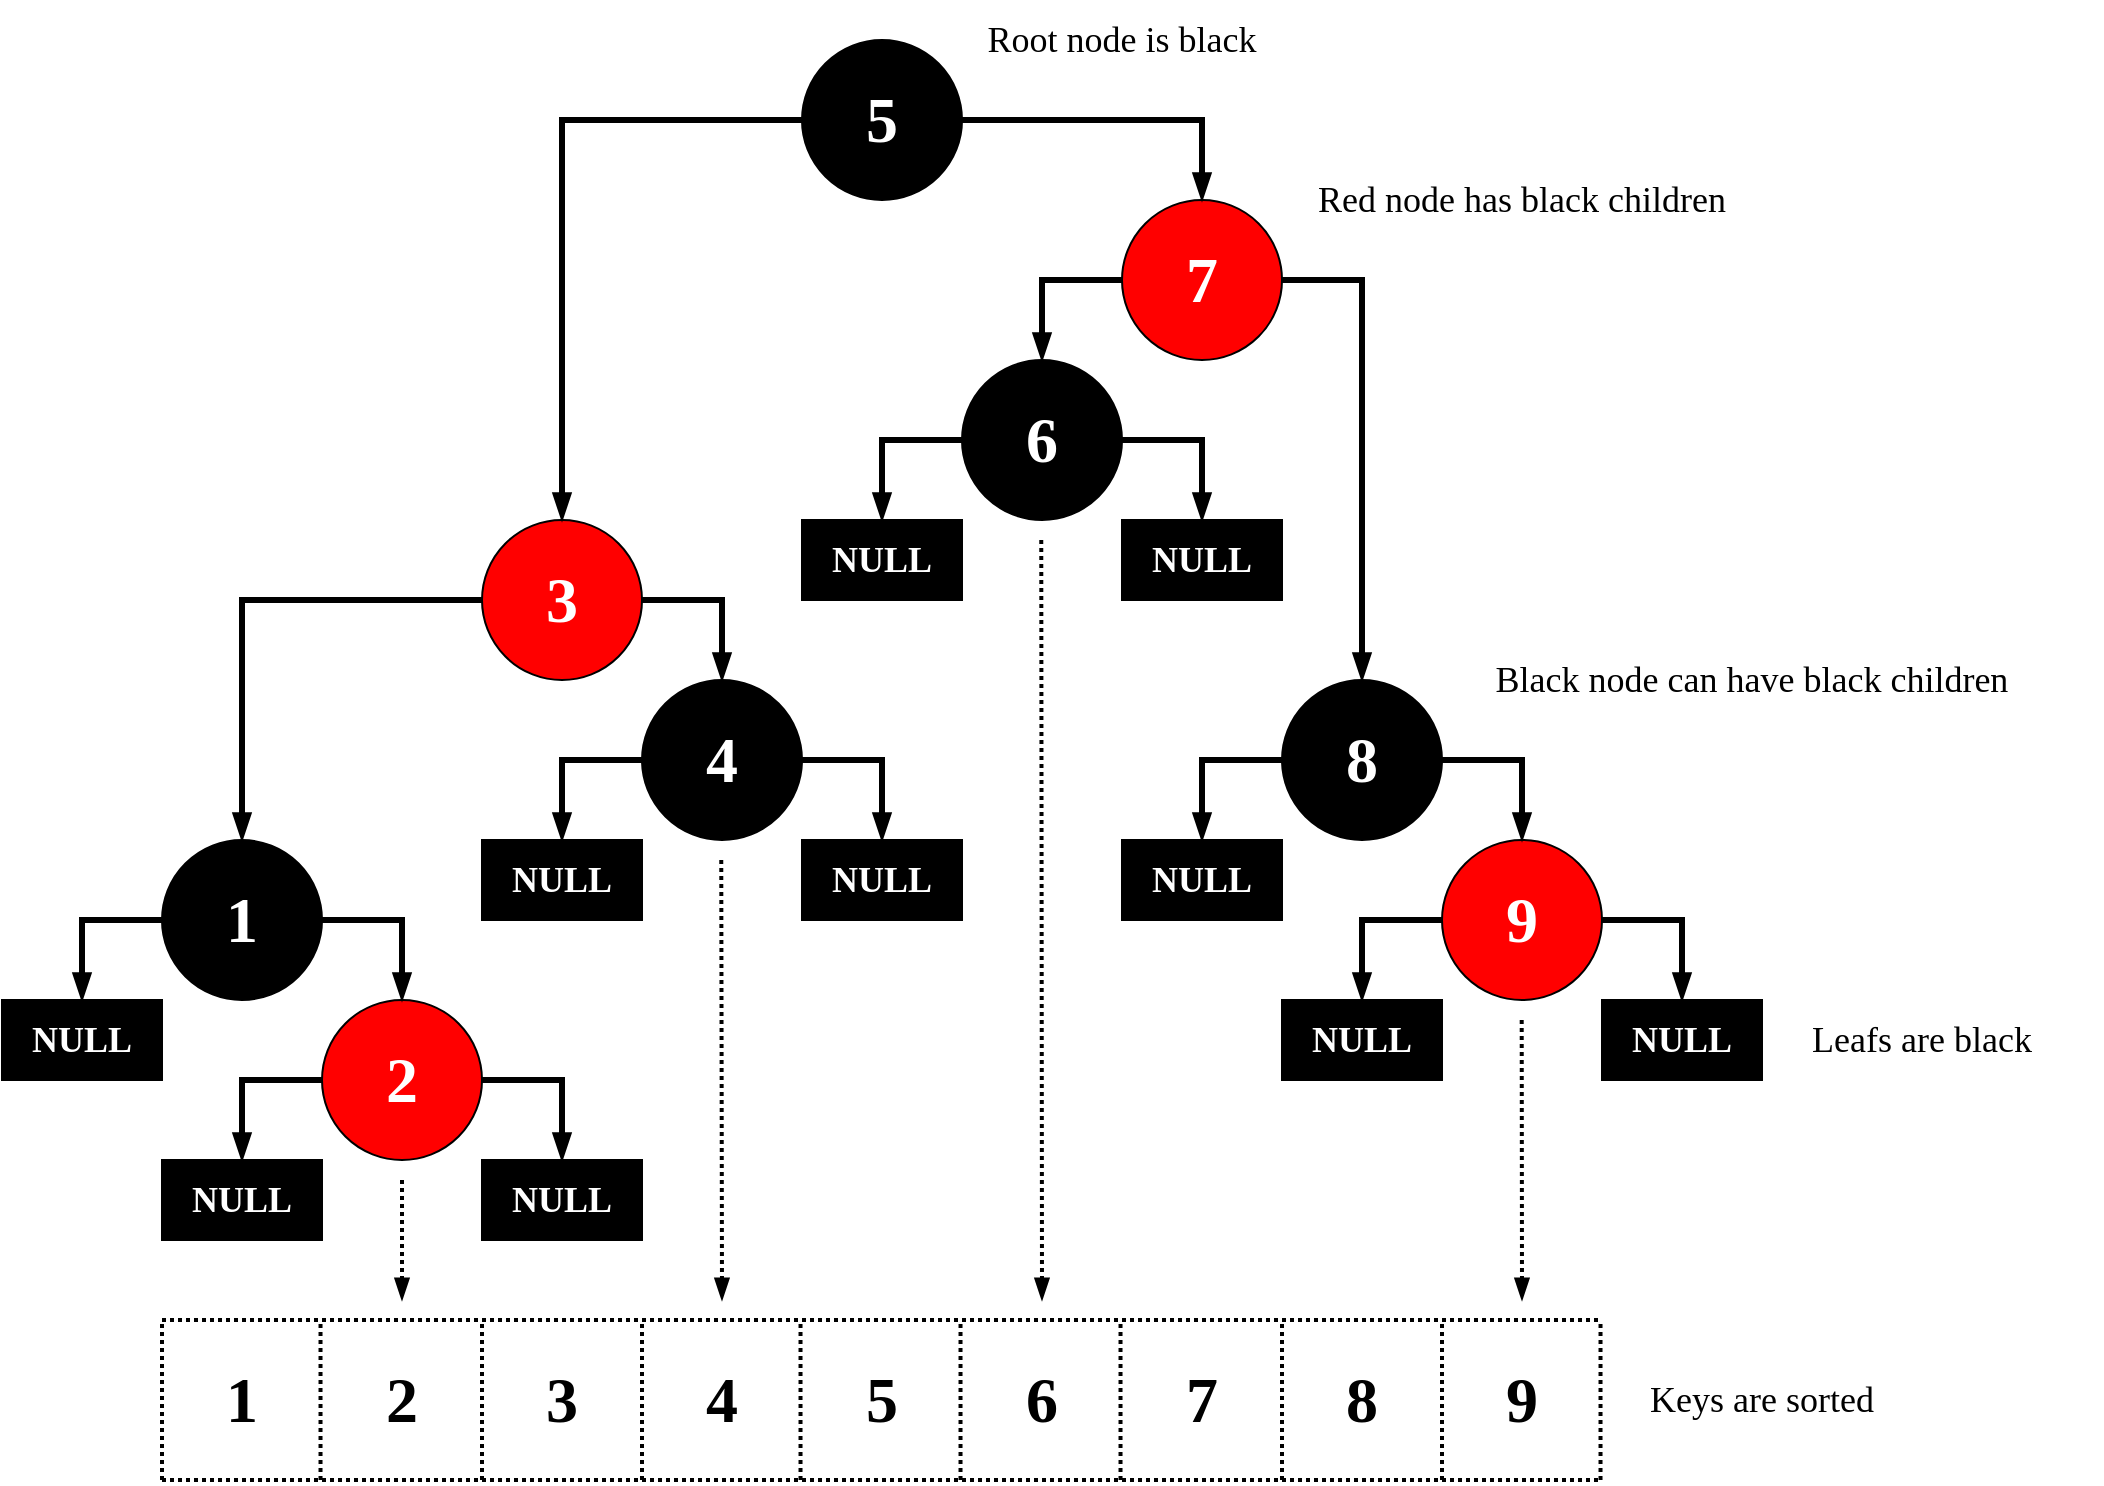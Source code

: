 <mxfile version="22.1.11" type="device">
  <diagram name="Страница — 1" id="zrTN1GtJurQKBZDskOBG">
    <mxGraphModel dx="1434" dy="790" grid="0" gridSize="10" guides="1" tooltips="1" connect="1" arrows="1" fold="1" page="0" pageScale="1" pageWidth="827" pageHeight="1169" math="0" shadow="0">
      <root>
        <mxCell id="0" />
        <mxCell id="1" parent="0" />
        <mxCell id="aXg-oCFHEHsmBGZGyKgV-1" value="&lt;font color=&quot;#ffffff&quot; size=&quot;1&quot; face=&quot;Verdana&quot;&gt;&lt;b style=&quot;font-size: 32px;&quot;&gt;5&lt;/b&gt;&lt;/font&gt;" style="ellipse;whiteSpace=wrap;html=1;aspect=fixed;fillColor=#000000;" vertex="1" parent="1">
          <mxGeometry x="440" y="320" width="80" height="80" as="geometry" />
        </mxCell>
        <mxCell id="aXg-oCFHEHsmBGZGyKgV-2" value="&lt;font color=&quot;#ffffff&quot; size=&quot;1&quot; face=&quot;Verdana&quot;&gt;&lt;b style=&quot;font-size: 32px;&quot;&gt;3&lt;/b&gt;&lt;/font&gt;" style="ellipse;whiteSpace=wrap;html=1;aspect=fixed;fillColor=#FF0000;" vertex="1" parent="1">
          <mxGeometry x="280" y="560" width="80" height="80" as="geometry" />
        </mxCell>
        <mxCell id="aXg-oCFHEHsmBGZGyKgV-3" value="&lt;font color=&quot;#ffffff&quot; size=&quot;1&quot; face=&quot;Verdana&quot;&gt;&lt;b style=&quot;font-size: 32px;&quot;&gt;7&lt;/b&gt;&lt;/font&gt;" style="ellipse;whiteSpace=wrap;html=1;aspect=fixed;fillColor=#FF0000;" vertex="1" parent="1">
          <mxGeometry x="600" y="400" width="80" height="80" as="geometry" />
        </mxCell>
        <mxCell id="aXg-oCFHEHsmBGZGyKgV-4" value="&lt;font color=&quot;#ffffff&quot; size=&quot;1&quot; face=&quot;Verdana&quot;&gt;&lt;b style=&quot;font-size: 32px;&quot;&gt;1&lt;/b&gt;&lt;/font&gt;" style="ellipse;whiteSpace=wrap;html=1;aspect=fixed;fillColor=#000000;" vertex="1" parent="1">
          <mxGeometry x="120" y="720" width="80" height="80" as="geometry" />
        </mxCell>
        <mxCell id="aXg-oCFHEHsmBGZGyKgV-5" value="&lt;font color=&quot;#ffffff&quot; size=&quot;1&quot; face=&quot;Verdana&quot;&gt;&lt;b style=&quot;font-size: 32px;&quot;&gt;4&lt;/b&gt;&lt;/font&gt;" style="ellipse;whiteSpace=wrap;html=1;aspect=fixed;fillColor=#000000;" vertex="1" parent="1">
          <mxGeometry x="360" y="640" width="80" height="80" as="geometry" />
        </mxCell>
        <mxCell id="aXg-oCFHEHsmBGZGyKgV-6" value="&lt;font color=&quot;#ffffff&quot; size=&quot;1&quot; face=&quot;Verdana&quot;&gt;&lt;b style=&quot;font-size: 32px;&quot;&gt;2&lt;/b&gt;&lt;/font&gt;" style="ellipse;whiteSpace=wrap;html=1;aspect=fixed;fillColor=#FF0000;" vertex="1" parent="1">
          <mxGeometry x="200" y="800" width="80" height="80" as="geometry" />
        </mxCell>
        <mxCell id="aXg-oCFHEHsmBGZGyKgV-7" value="" style="endArrow=blockThin;html=1;rounded=0;endFill=1;strokeWidth=3;exitX=0;exitY=0.5;exitDx=0;exitDy=0;entryX=0.5;entryY=0;entryDx=0;entryDy=0;" edge="1" parent="1" source="aXg-oCFHEHsmBGZGyKgV-2" target="aXg-oCFHEHsmBGZGyKgV-4">
          <mxGeometry width="50" height="50" relative="1" as="geometry">
            <mxPoint x="252" y="708" as="sourcePoint" />
            <mxPoint x="160" y="750" as="targetPoint" />
            <Array as="points">
              <mxPoint x="160" y="600" />
            </Array>
          </mxGeometry>
        </mxCell>
        <mxCell id="aXg-oCFHEHsmBGZGyKgV-8" value="" style="endArrow=blockThin;html=1;rounded=0;exitX=0;exitY=0.5;exitDx=0;exitDy=0;entryX=0.5;entryY=0;entryDx=0;entryDy=0;endFill=1;strokeWidth=3;" edge="1" parent="1" source="aXg-oCFHEHsmBGZGyKgV-1" target="aXg-oCFHEHsmBGZGyKgV-2">
          <mxGeometry width="50" height="50" relative="1" as="geometry">
            <mxPoint x="222" y="438" as="sourcePoint" />
            <mxPoint x="118" y="542" as="targetPoint" />
            <Array as="points">
              <mxPoint x="320" y="360" />
            </Array>
          </mxGeometry>
        </mxCell>
        <mxCell id="aXg-oCFHEHsmBGZGyKgV-9" value="" style="endArrow=blockThin;html=1;rounded=0;exitX=1;exitY=0.5;exitDx=0;exitDy=0;entryX=0.5;entryY=0;entryDx=0;entryDy=0;endFill=1;strokeWidth=3;" edge="1" parent="1" source="aXg-oCFHEHsmBGZGyKgV-2" target="aXg-oCFHEHsmBGZGyKgV-5">
          <mxGeometry width="50" height="50" relative="1" as="geometry">
            <mxPoint x="262" y="678" as="sourcePoint" />
            <mxPoint x="158" y="782" as="targetPoint" />
            <Array as="points">
              <mxPoint x="400" y="600" />
            </Array>
          </mxGeometry>
        </mxCell>
        <mxCell id="aXg-oCFHEHsmBGZGyKgV-10" value="" style="endArrow=blockThin;html=1;rounded=0;entryX=0.5;entryY=0;entryDx=0;entryDy=0;endFill=1;strokeWidth=3;exitX=1;exitY=0.5;exitDx=0;exitDy=0;" edge="1" parent="1" source="aXg-oCFHEHsmBGZGyKgV-4" target="aXg-oCFHEHsmBGZGyKgV-6">
          <mxGeometry width="50" height="50" relative="1" as="geometry">
            <mxPoint x="262" y="678" as="sourcePoint" />
            <mxPoint x="198" y="742" as="targetPoint" />
            <Array as="points">
              <mxPoint x="240" y="760" />
            </Array>
          </mxGeometry>
        </mxCell>
        <mxCell id="aXg-oCFHEHsmBGZGyKgV-11" value="&lt;font color=&quot;#ffffff&quot; size=&quot;1&quot; face=&quot;Verdana&quot;&gt;&lt;b style=&quot;font-size: 32px;&quot;&gt;6&lt;/b&gt;&lt;/font&gt;" style="ellipse;whiteSpace=wrap;html=1;aspect=fixed;fillColor=#000000;" vertex="1" parent="1">
          <mxGeometry x="520" y="480" width="80" height="80" as="geometry" />
        </mxCell>
        <mxCell id="aXg-oCFHEHsmBGZGyKgV-12" value="" style="endArrow=blockThin;html=1;rounded=0;exitX=1;exitY=0.5;exitDx=0;exitDy=0;entryX=0.5;entryY=0;entryDx=0;entryDy=0;endFill=1;strokeWidth=3;" edge="1" parent="1" source="aXg-oCFHEHsmBGZGyKgV-1" target="aXg-oCFHEHsmBGZGyKgV-3">
          <mxGeometry width="50" height="50" relative="1" as="geometry">
            <mxPoint x="382" y="278" as="sourcePoint" />
            <mxPoint x="278" y="382" as="targetPoint" />
            <Array as="points">
              <mxPoint x="640" y="360" />
            </Array>
          </mxGeometry>
        </mxCell>
        <mxCell id="aXg-oCFHEHsmBGZGyKgV-13" value="" style="endArrow=blockThin;html=1;rounded=0;exitX=0;exitY=0.5;exitDx=0;exitDy=0;entryX=0.5;entryY=0;entryDx=0;entryDy=0;endFill=1;strokeWidth=3;" edge="1" parent="1" source="aXg-oCFHEHsmBGZGyKgV-3" target="aXg-oCFHEHsmBGZGyKgV-11">
          <mxGeometry width="50" height="50" relative="1" as="geometry">
            <mxPoint x="512" y="368" as="sourcePoint" />
            <mxPoint x="408" y="472" as="targetPoint" />
            <Array as="points">
              <mxPoint x="560" y="440" />
            </Array>
          </mxGeometry>
        </mxCell>
        <mxCell id="aXg-oCFHEHsmBGZGyKgV-14" value="&lt;font color=&quot;#ffffff&quot; size=&quot;1&quot; face=&quot;Verdana&quot;&gt;&lt;b style=&quot;font-size: 32px;&quot;&gt;8&lt;/b&gt;&lt;/font&gt;" style="ellipse;whiteSpace=wrap;html=1;aspect=fixed;fillColor=#000000;" vertex="1" parent="1">
          <mxGeometry x="680" y="640" width="80" height="80" as="geometry" />
        </mxCell>
        <mxCell id="aXg-oCFHEHsmBGZGyKgV-15" value="" style="endArrow=blockThin;html=1;rounded=0;exitX=1;exitY=0.5;exitDx=0;exitDy=0;entryX=0.5;entryY=0;entryDx=0;entryDy=0;endFill=1;strokeWidth=3;" edge="1" parent="1" source="aXg-oCFHEHsmBGZGyKgV-3" target="aXg-oCFHEHsmBGZGyKgV-14">
          <mxGeometry width="50" height="50" relative="1" as="geometry">
            <mxPoint x="662" y="558" as="sourcePoint" />
            <mxPoint x="598" y="622" as="targetPoint" />
            <Array as="points">
              <mxPoint x="720" y="440" />
            </Array>
          </mxGeometry>
        </mxCell>
        <mxCell id="aXg-oCFHEHsmBGZGyKgV-16" value="&lt;font color=&quot;#ffffff&quot; size=&quot;1&quot; face=&quot;Verdana&quot;&gt;&lt;b style=&quot;font-size: 32px;&quot;&gt;9&lt;/b&gt;&lt;/font&gt;" style="ellipse;whiteSpace=wrap;html=1;aspect=fixed;fillColor=#FF0000;" vertex="1" parent="1">
          <mxGeometry x="760" y="720" width="80" height="80" as="geometry" />
        </mxCell>
        <mxCell id="aXg-oCFHEHsmBGZGyKgV-18" value="" style="endArrow=blockThin;html=1;rounded=0;exitX=0;exitY=0.5;exitDx=0;exitDy=0;endFill=1;strokeWidth=3;entryX=0.5;entryY=0;entryDx=0;entryDy=0;" edge="1" parent="1" source="aXg-oCFHEHsmBGZGyKgV-14" target="aXg-oCFHEHsmBGZGyKgV-37">
          <mxGeometry width="50" height="50" relative="1" as="geometry">
            <mxPoint x="542" y="558" as="sourcePoint" />
            <mxPoint x="520" y="780" as="targetPoint" />
            <Array as="points">
              <mxPoint x="640" y="680" />
            </Array>
          </mxGeometry>
        </mxCell>
        <mxCell id="aXg-oCFHEHsmBGZGyKgV-20" value="" style="endArrow=blockThin;html=1;rounded=0;exitX=1;exitY=0.5;exitDx=0;exitDy=0;endFill=1;strokeWidth=3;" edge="1" parent="1" source="aXg-oCFHEHsmBGZGyKgV-14">
          <mxGeometry width="50" height="50" relative="1" as="geometry">
            <mxPoint x="552" y="568" as="sourcePoint" />
            <mxPoint x="800" y="720" as="targetPoint" />
            <Array as="points">
              <mxPoint x="800" y="680" />
            </Array>
          </mxGeometry>
        </mxCell>
        <mxCell id="aXg-oCFHEHsmBGZGyKgV-21" value="&lt;font color=&quot;#ffffff&quot; size=&quot;1&quot; face=&quot;Verdana&quot;&gt;&lt;b style=&quot;font-size: 18px;&quot;&gt;NULL&lt;/b&gt;&lt;/font&gt;" style="rounded=0;whiteSpace=wrap;html=1;fillColor=#000000;" vertex="1" parent="1">
          <mxGeometry x="280" y="720" width="80" height="40" as="geometry" />
        </mxCell>
        <mxCell id="aXg-oCFHEHsmBGZGyKgV-22" value="&lt;font color=&quot;#ffffff&quot; size=&quot;1&quot; face=&quot;Verdana&quot;&gt;&lt;b style=&quot;font-size: 18px;&quot;&gt;NULL&lt;/b&gt;&lt;/font&gt;" style="rounded=0;whiteSpace=wrap;html=1;fillColor=#000000;" vertex="1" parent="1">
          <mxGeometry x="280" y="880" width="80" height="40" as="geometry" />
        </mxCell>
        <mxCell id="aXg-oCFHEHsmBGZGyKgV-23" value="&lt;font color=&quot;#ffffff&quot; size=&quot;1&quot; face=&quot;Verdana&quot;&gt;&lt;b style=&quot;font-size: 18px;&quot;&gt;NULL&lt;/b&gt;&lt;/font&gt;" style="rounded=0;whiteSpace=wrap;html=1;fillColor=#000000;" vertex="1" parent="1">
          <mxGeometry x="120" y="880" width="80" height="40" as="geometry" />
        </mxCell>
        <mxCell id="aXg-oCFHEHsmBGZGyKgV-24" value="" style="endArrow=blockThin;html=1;rounded=0;entryX=0.5;entryY=0;entryDx=0;entryDy=0;endFill=1;strokeWidth=3;exitX=0;exitY=0.5;exitDx=0;exitDy=0;" edge="1" parent="1" source="aXg-oCFHEHsmBGZGyKgV-6" target="aXg-oCFHEHsmBGZGyKgV-23">
          <mxGeometry width="50" height="50" relative="1" as="geometry">
            <mxPoint x="198" y="798" as="sourcePoint" />
            <mxPoint x="222" y="822" as="targetPoint" />
            <Array as="points">
              <mxPoint x="160" y="840" />
            </Array>
          </mxGeometry>
        </mxCell>
        <mxCell id="aXg-oCFHEHsmBGZGyKgV-25" value="" style="endArrow=blockThin;html=1;rounded=0;entryX=0.5;entryY=0;entryDx=0;entryDy=0;endFill=1;strokeWidth=3;exitX=1;exitY=0.5;exitDx=0;exitDy=0;" edge="1" parent="1" source="aXg-oCFHEHsmBGZGyKgV-6" target="aXg-oCFHEHsmBGZGyKgV-22">
          <mxGeometry width="50" height="50" relative="1" as="geometry">
            <mxPoint x="222" y="878" as="sourcePoint" />
            <mxPoint x="170" y="930" as="targetPoint" />
            <Array as="points">
              <mxPoint x="320" y="840" />
            </Array>
          </mxGeometry>
        </mxCell>
        <mxCell id="aXg-oCFHEHsmBGZGyKgV-26" value="&lt;font color=&quot;#ffffff&quot; size=&quot;1&quot; face=&quot;Verdana&quot;&gt;&lt;b style=&quot;font-size: 18px;&quot;&gt;NULL&lt;/b&gt;&lt;/font&gt;" style="rounded=0;whiteSpace=wrap;html=1;fillColor=#000000;" vertex="1" parent="1">
          <mxGeometry x="440" y="560" width="80" height="40" as="geometry" />
        </mxCell>
        <mxCell id="aXg-oCFHEHsmBGZGyKgV-27" value="&lt;font color=&quot;#ffffff&quot; size=&quot;1&quot; face=&quot;Verdana&quot;&gt;&lt;b style=&quot;font-size: 18px;&quot;&gt;NULL&lt;/b&gt;&lt;/font&gt;" style="rounded=0;whiteSpace=wrap;html=1;fillColor=#000000;" vertex="1" parent="1">
          <mxGeometry x="40" y="800" width="80" height="40" as="geometry" />
        </mxCell>
        <mxCell id="aXg-oCFHEHsmBGZGyKgV-28" value="" style="endArrow=blockThin;html=1;rounded=0;entryX=0.5;entryY=0;entryDx=0;entryDy=0;endFill=1;strokeWidth=3;exitX=0;exitY=0.5;exitDx=0;exitDy=0;" edge="1" parent="1" source="aXg-oCFHEHsmBGZGyKgV-4" target="aXg-oCFHEHsmBGZGyKgV-27">
          <mxGeometry width="50" height="50" relative="1" as="geometry">
            <mxPoint x="222" y="878" as="sourcePoint" />
            <mxPoint x="170" y="930" as="targetPoint" />
            <Array as="points">
              <mxPoint x="80" y="760" />
            </Array>
          </mxGeometry>
        </mxCell>
        <mxCell id="aXg-oCFHEHsmBGZGyKgV-29" value="" style="endArrow=blockThin;html=1;rounded=0;entryX=0.5;entryY=0;entryDx=0;entryDy=0;endFill=1;strokeWidth=3;exitX=0;exitY=0.5;exitDx=0;exitDy=0;" edge="1" parent="1" source="aXg-oCFHEHsmBGZGyKgV-5" target="aXg-oCFHEHsmBGZGyKgV-21">
          <mxGeometry width="50" height="50" relative="1" as="geometry">
            <mxPoint x="222" y="878" as="sourcePoint" />
            <mxPoint x="170" y="930" as="targetPoint" />
            <Array as="points">
              <mxPoint x="320" y="680" />
            </Array>
          </mxGeometry>
        </mxCell>
        <mxCell id="aXg-oCFHEHsmBGZGyKgV-30" value="&lt;font color=&quot;#ffffff&quot; size=&quot;1&quot; face=&quot;Verdana&quot;&gt;&lt;b style=&quot;font-size: 18px;&quot;&gt;NULL&lt;/b&gt;&lt;/font&gt;" style="rounded=0;whiteSpace=wrap;html=1;fillColor=#000000;" vertex="1" parent="1">
          <mxGeometry x="600" y="560" width="80" height="40" as="geometry" />
        </mxCell>
        <mxCell id="aXg-oCFHEHsmBGZGyKgV-31" value="" style="endArrow=blockThin;html=1;rounded=0;entryX=0.5;entryY=0;entryDx=0;entryDy=0;endFill=1;strokeWidth=3;exitX=1;exitY=0.5;exitDx=0;exitDy=0;" edge="1" parent="1" source="aXg-oCFHEHsmBGZGyKgV-11" target="aXg-oCFHEHsmBGZGyKgV-30">
          <mxGeometry width="50" height="50" relative="1" as="geometry">
            <mxPoint x="198" y="638" as="sourcePoint" />
            <mxPoint x="250" y="690" as="targetPoint" />
            <Array as="points">
              <mxPoint x="640" y="520" />
            </Array>
          </mxGeometry>
        </mxCell>
        <mxCell id="aXg-oCFHEHsmBGZGyKgV-32" value="" style="endArrow=blockThin;html=1;rounded=0;entryX=0.5;entryY=0;entryDx=0;entryDy=0;endFill=1;strokeWidth=3;exitX=0;exitY=0.5;exitDx=0;exitDy=0;" edge="1" parent="1" source="aXg-oCFHEHsmBGZGyKgV-11" target="aXg-oCFHEHsmBGZGyKgV-26">
          <mxGeometry width="50" height="50" relative="1" as="geometry">
            <mxPoint x="208" y="648" as="sourcePoint" />
            <mxPoint x="260" y="700" as="targetPoint" />
            <Array as="points">
              <mxPoint x="480" y="520" />
            </Array>
          </mxGeometry>
        </mxCell>
        <mxCell id="aXg-oCFHEHsmBGZGyKgV-33" value="&lt;font color=&quot;#ffffff&quot; size=&quot;1&quot; face=&quot;Verdana&quot;&gt;&lt;b style=&quot;font-size: 18px;&quot;&gt;NULL&lt;/b&gt;&lt;/font&gt;" style="rounded=0;whiteSpace=wrap;html=1;fillColor=#000000;" vertex="1" parent="1">
          <mxGeometry x="440" y="720" width="80" height="40" as="geometry" />
        </mxCell>
        <mxCell id="aXg-oCFHEHsmBGZGyKgV-34" value="" style="endArrow=blockThin;html=1;rounded=0;entryX=0.5;entryY=0;entryDx=0;entryDy=0;endFill=1;strokeWidth=3;exitX=1;exitY=0.5;exitDx=0;exitDy=0;" edge="1" parent="1" source="aXg-oCFHEHsmBGZGyKgV-5" target="aXg-oCFHEHsmBGZGyKgV-33">
          <mxGeometry width="50" height="50" relative="1" as="geometry">
            <mxPoint x="382" y="718" as="sourcePoint" />
            <mxPoint x="330" y="770" as="targetPoint" />
            <Array as="points">
              <mxPoint x="480" y="680" />
            </Array>
          </mxGeometry>
        </mxCell>
        <mxCell id="aXg-oCFHEHsmBGZGyKgV-35" value="&lt;font color=&quot;#ffffff&quot; size=&quot;1&quot; face=&quot;Verdana&quot;&gt;&lt;b style=&quot;font-size: 18px;&quot;&gt;NULL&lt;/b&gt;&lt;/font&gt;" style="rounded=0;whiteSpace=wrap;html=1;fillColor=#000000;" vertex="1" parent="1">
          <mxGeometry x="840" y="800" width="80" height="40" as="geometry" />
        </mxCell>
        <mxCell id="aXg-oCFHEHsmBGZGyKgV-36" value="&lt;font color=&quot;#ffffff&quot; size=&quot;1&quot; face=&quot;Verdana&quot;&gt;&lt;b style=&quot;font-size: 18px;&quot;&gt;NULL&lt;/b&gt;&lt;/font&gt;" style="rounded=0;whiteSpace=wrap;html=1;fillColor=#000000;" vertex="1" parent="1">
          <mxGeometry x="680" y="800" width="80" height="40" as="geometry" />
        </mxCell>
        <mxCell id="aXg-oCFHEHsmBGZGyKgV-37" value="&lt;font color=&quot;#ffffff&quot; size=&quot;1&quot; face=&quot;Verdana&quot;&gt;&lt;b style=&quot;font-size: 18px;&quot;&gt;NULL&lt;/b&gt;&lt;/font&gt;" style="rounded=0;whiteSpace=wrap;html=1;fillColor=#000000;" vertex="1" parent="1">
          <mxGeometry x="600" y="720" width="80" height="40" as="geometry" />
        </mxCell>
        <mxCell id="aXg-oCFHEHsmBGZGyKgV-39" value="" style="endArrow=blockThin;html=1;rounded=0;exitX=0;exitY=0.5;exitDx=0;exitDy=0;endFill=1;strokeWidth=3;entryX=0.5;entryY=0;entryDx=0;entryDy=0;" edge="1" parent="1" source="aXg-oCFHEHsmBGZGyKgV-16" target="aXg-oCFHEHsmBGZGyKgV-36">
          <mxGeometry width="50" height="50" relative="1" as="geometry">
            <mxPoint x="740" y="700" as="sourcePoint" />
            <mxPoint x="700" y="770" as="targetPoint" />
            <Array as="points">
              <mxPoint x="720" y="760" />
            </Array>
          </mxGeometry>
        </mxCell>
        <mxCell id="aXg-oCFHEHsmBGZGyKgV-40" value="" style="endArrow=blockThin;html=1;rounded=0;exitX=1;exitY=0.5;exitDx=0;exitDy=0;endFill=1;strokeWidth=3;entryX=0.5;entryY=0;entryDx=0;entryDy=0;" edge="1" parent="1" source="aXg-oCFHEHsmBGZGyKgV-16" target="aXg-oCFHEHsmBGZGyKgV-35">
          <mxGeometry width="50" height="50" relative="1" as="geometry">
            <mxPoint x="860" y="670" as="sourcePoint" />
            <mxPoint x="820" y="740" as="targetPoint" />
            <Array as="points">
              <mxPoint x="880" y="760" />
            </Array>
          </mxGeometry>
        </mxCell>
        <mxCell id="aXg-oCFHEHsmBGZGyKgV-42" value="&lt;b&gt;&lt;font style=&quot;font-size: 32px;&quot; face=&quot;Verdana&quot;&gt;1&lt;/font&gt;&lt;/b&gt;" style="rounded=0;whiteSpace=wrap;html=1;strokeColor=none;fillColor=none;" vertex="1" parent="1">
          <mxGeometry x="120" y="960" width="80" height="80" as="geometry" />
        </mxCell>
        <mxCell id="aXg-oCFHEHsmBGZGyKgV-43" value="&lt;b&gt;&lt;font style=&quot;font-size: 32px;&quot; face=&quot;Verdana&quot;&gt;2&lt;/font&gt;&lt;/b&gt;" style="rounded=0;whiteSpace=wrap;html=1;strokeColor=none;fillColor=none;" vertex="1" parent="1">
          <mxGeometry x="200" y="960" width="80" height="80" as="geometry" />
        </mxCell>
        <mxCell id="aXg-oCFHEHsmBGZGyKgV-44" value="&lt;b&gt;&lt;font style=&quot;font-size: 32px;&quot; face=&quot;Verdana&quot;&gt;3&lt;/font&gt;&lt;/b&gt;" style="rounded=0;whiteSpace=wrap;html=1;strokeColor=none;fillColor=none;" vertex="1" parent="1">
          <mxGeometry x="280" y="960" width="80" height="80" as="geometry" />
        </mxCell>
        <mxCell id="aXg-oCFHEHsmBGZGyKgV-45" value="&lt;b&gt;&lt;font style=&quot;font-size: 32px;&quot; face=&quot;Verdana&quot;&gt;4&lt;/font&gt;&lt;/b&gt;" style="rounded=0;whiteSpace=wrap;html=1;strokeColor=none;fillColor=none;" vertex="1" parent="1">
          <mxGeometry x="360" y="960" width="80" height="80" as="geometry" />
        </mxCell>
        <mxCell id="aXg-oCFHEHsmBGZGyKgV-46" value="&lt;b&gt;&lt;font style=&quot;font-size: 32px;&quot; face=&quot;Verdana&quot;&gt;5&lt;/font&gt;&lt;/b&gt;" style="rounded=0;whiteSpace=wrap;html=1;strokeColor=none;fillColor=none;" vertex="1" parent="1">
          <mxGeometry x="440" y="960" width="80" height="80" as="geometry" />
        </mxCell>
        <mxCell id="aXg-oCFHEHsmBGZGyKgV-47" value="&lt;b&gt;&lt;font style=&quot;font-size: 32px;&quot; face=&quot;Verdana&quot;&gt;6&lt;/font&gt;&lt;/b&gt;" style="rounded=0;whiteSpace=wrap;html=1;strokeColor=none;fillColor=none;" vertex="1" parent="1">
          <mxGeometry x="520" y="960" width="80" height="80" as="geometry" />
        </mxCell>
        <mxCell id="aXg-oCFHEHsmBGZGyKgV-48" value="&lt;b&gt;&lt;font style=&quot;font-size: 32px;&quot; face=&quot;Verdana&quot;&gt;7&lt;/font&gt;&lt;/b&gt;" style="rounded=0;whiteSpace=wrap;html=1;strokeColor=none;fillColor=none;" vertex="1" parent="1">
          <mxGeometry x="600" y="960" width="80" height="80" as="geometry" />
        </mxCell>
        <mxCell id="aXg-oCFHEHsmBGZGyKgV-49" value="&lt;b&gt;&lt;font style=&quot;font-size: 32px;&quot; face=&quot;Verdana&quot;&gt;8&lt;/font&gt;&lt;/b&gt;" style="rounded=0;whiteSpace=wrap;html=1;strokeColor=none;fillColor=none;" vertex="1" parent="1">
          <mxGeometry x="680" y="960" width="80" height="80" as="geometry" />
        </mxCell>
        <mxCell id="aXg-oCFHEHsmBGZGyKgV-50" value="&lt;b&gt;&lt;font style=&quot;font-size: 32px;&quot; face=&quot;Verdana&quot;&gt;9&lt;/font&gt;&lt;/b&gt;" style="rounded=0;whiteSpace=wrap;html=1;strokeColor=none;fillColor=none;" vertex="1" parent="1">
          <mxGeometry x="760" y="960" width="80" height="80" as="geometry" />
        </mxCell>
        <mxCell id="aXg-oCFHEHsmBGZGyKgV-51" value="" style="endArrow=none;dashed=1;html=1;dashPattern=1 1;strokeWidth=2;rounded=0;exitX=0;exitY=0;exitDx=0;exitDy=0;entryX=1;entryY=0;entryDx=0;entryDy=0;" edge="1" parent="1" source="aXg-oCFHEHsmBGZGyKgV-42" target="aXg-oCFHEHsmBGZGyKgV-50">
          <mxGeometry width="50" height="50" relative="1" as="geometry">
            <mxPoint x="250" y="1110" as="sourcePoint" />
            <mxPoint x="300" y="1060" as="targetPoint" />
          </mxGeometry>
        </mxCell>
        <mxCell id="aXg-oCFHEHsmBGZGyKgV-52" value="" style="endArrow=none;dashed=1;html=1;dashPattern=1 1;strokeWidth=2;rounded=0;exitX=0;exitY=1;exitDx=0;exitDy=0;entryX=1;entryY=1;entryDx=0;entryDy=0;" edge="1" parent="1">
          <mxGeometry width="50" height="50" relative="1" as="geometry">
            <mxPoint x="120" y="1040" as="sourcePoint" />
            <mxPoint x="840" y="1040" as="targetPoint" />
          </mxGeometry>
        </mxCell>
        <mxCell id="aXg-oCFHEHsmBGZGyKgV-53" value="" style="endArrow=none;dashed=1;html=1;rounded=0;dashPattern=1 1;entryX=0;entryY=0;entryDx=0;entryDy=0;strokeWidth=2;" edge="1" parent="1" target="aXg-oCFHEHsmBGZGyKgV-42">
          <mxGeometry width="50" height="50" relative="1" as="geometry">
            <mxPoint x="120" y="1040" as="sourcePoint" />
            <mxPoint x="120" y="1070" as="targetPoint" />
          </mxGeometry>
        </mxCell>
        <mxCell id="aXg-oCFHEHsmBGZGyKgV-54" value="" style="endArrow=none;dashed=1;html=1;rounded=0;dashPattern=1 1;entryX=0;entryY=0;entryDx=0;entryDy=0;strokeWidth=2;" edge="1" parent="1">
          <mxGeometry width="50" height="50" relative="1" as="geometry">
            <mxPoint x="199.26" y="1040" as="sourcePoint" />
            <mxPoint x="199.26" y="960" as="targetPoint" />
          </mxGeometry>
        </mxCell>
        <mxCell id="aXg-oCFHEHsmBGZGyKgV-55" value="" style="endArrow=none;dashed=1;html=1;rounded=0;dashPattern=1 1;entryX=0;entryY=0;entryDx=0;entryDy=0;strokeWidth=2;" edge="1" parent="1">
          <mxGeometry width="50" height="50" relative="1" as="geometry">
            <mxPoint x="280" y="1040" as="sourcePoint" />
            <mxPoint x="280" y="960" as="targetPoint" />
          </mxGeometry>
        </mxCell>
        <mxCell id="aXg-oCFHEHsmBGZGyKgV-56" value="" style="endArrow=none;dashed=1;html=1;rounded=0;dashPattern=1 1;entryX=0;entryY=0;entryDx=0;entryDy=0;strokeWidth=2;" edge="1" parent="1">
          <mxGeometry width="50" height="50" relative="1" as="geometry">
            <mxPoint x="360" y="1040" as="sourcePoint" />
            <mxPoint x="360" y="960" as="targetPoint" />
          </mxGeometry>
        </mxCell>
        <mxCell id="aXg-oCFHEHsmBGZGyKgV-57" value="" style="endArrow=none;dashed=1;html=1;rounded=0;dashPattern=1 1;entryX=0;entryY=0;entryDx=0;entryDy=0;strokeWidth=2;" edge="1" parent="1">
          <mxGeometry width="50" height="50" relative="1" as="geometry">
            <mxPoint x="439.26" y="1040" as="sourcePoint" />
            <mxPoint x="439.26" y="960" as="targetPoint" />
          </mxGeometry>
        </mxCell>
        <mxCell id="aXg-oCFHEHsmBGZGyKgV-58" value="" style="endArrow=none;dashed=1;html=1;rounded=0;dashPattern=1 1;entryX=0;entryY=0;entryDx=0;entryDy=0;strokeWidth=2;" edge="1" parent="1">
          <mxGeometry width="50" height="50" relative="1" as="geometry">
            <mxPoint x="519.26" y="1040" as="sourcePoint" />
            <mxPoint x="519.26" y="960" as="targetPoint" />
          </mxGeometry>
        </mxCell>
        <mxCell id="aXg-oCFHEHsmBGZGyKgV-59" value="" style="endArrow=none;dashed=1;html=1;rounded=0;dashPattern=1 1;entryX=0;entryY=0;entryDx=0;entryDy=0;strokeWidth=2;" edge="1" parent="1">
          <mxGeometry width="50" height="50" relative="1" as="geometry">
            <mxPoint x="599.26" y="1040" as="sourcePoint" />
            <mxPoint x="599.26" y="960" as="targetPoint" />
          </mxGeometry>
        </mxCell>
        <mxCell id="aXg-oCFHEHsmBGZGyKgV-60" value="" style="endArrow=none;dashed=1;html=1;rounded=0;dashPattern=1 1;entryX=0;entryY=0;entryDx=0;entryDy=0;strokeWidth=2;" edge="1" parent="1">
          <mxGeometry width="50" height="50" relative="1" as="geometry">
            <mxPoint x="680" y="1040" as="sourcePoint" />
            <mxPoint x="680" y="960" as="targetPoint" />
          </mxGeometry>
        </mxCell>
        <mxCell id="aXg-oCFHEHsmBGZGyKgV-61" value="" style="endArrow=none;dashed=1;html=1;rounded=0;dashPattern=1 1;entryX=0;entryY=0;entryDx=0;entryDy=0;strokeWidth=2;" edge="1" parent="1">
          <mxGeometry width="50" height="50" relative="1" as="geometry">
            <mxPoint x="760" y="1040" as="sourcePoint" />
            <mxPoint x="760" y="960" as="targetPoint" />
          </mxGeometry>
        </mxCell>
        <mxCell id="aXg-oCFHEHsmBGZGyKgV-62" value="" style="endArrow=none;dashed=1;html=1;rounded=0;dashPattern=1 1;entryX=0;entryY=0;entryDx=0;entryDy=0;strokeWidth=2;" edge="1" parent="1">
          <mxGeometry width="50" height="50" relative="1" as="geometry">
            <mxPoint x="839.26" y="1040" as="sourcePoint" />
            <mxPoint x="839.26" y="960" as="targetPoint" />
          </mxGeometry>
        </mxCell>
        <mxCell id="aXg-oCFHEHsmBGZGyKgV-63" value="" style="endArrow=blockThin;html=1;rounded=0;endFill=1;dashed=1;dashPattern=1 1;strokeWidth=2;" edge="1" parent="1">
          <mxGeometry width="50" height="50" relative="1" as="geometry">
            <mxPoint x="240" y="890" as="sourcePoint" />
            <mxPoint x="240" y="950" as="targetPoint" />
          </mxGeometry>
        </mxCell>
        <mxCell id="aXg-oCFHEHsmBGZGyKgV-64" value="" style="endArrow=blockThin;html=1;rounded=0;endFill=1;dashed=1;dashPattern=1 1;strokeWidth=2;" edge="1" parent="1">
          <mxGeometry width="50" height="50" relative="1" as="geometry">
            <mxPoint x="399.63" y="730" as="sourcePoint" />
            <mxPoint x="400" y="950" as="targetPoint" />
          </mxGeometry>
        </mxCell>
        <mxCell id="aXg-oCFHEHsmBGZGyKgV-65" value="" style="endArrow=blockThin;html=1;rounded=0;endFill=1;dashed=1;dashPattern=1 1;strokeWidth=2;" edge="1" parent="1">
          <mxGeometry width="50" height="50" relative="1" as="geometry">
            <mxPoint x="559.63" y="570" as="sourcePoint" />
            <mxPoint x="560" y="950" as="targetPoint" />
          </mxGeometry>
        </mxCell>
        <mxCell id="aXg-oCFHEHsmBGZGyKgV-66" value="" style="endArrow=blockThin;html=1;rounded=0;endFill=1;dashed=1;dashPattern=1 1;strokeWidth=2;" edge="1" parent="1">
          <mxGeometry width="50" height="50" relative="1" as="geometry">
            <mxPoint x="799.85" y="810" as="sourcePoint" />
            <mxPoint x="800" y="950" as="targetPoint" />
          </mxGeometry>
        </mxCell>
        <mxCell id="aXg-oCFHEHsmBGZGyKgV-67" value="&lt;font style=&quot;font-size: 18px;&quot; face=&quot;Verdana&quot;&gt;Root node is black&lt;/font&gt;" style="text;html=1;strokeColor=none;fillColor=none;align=center;verticalAlign=middle;whiteSpace=wrap;rounded=0;" vertex="1" parent="1">
          <mxGeometry x="500" y="300" width="200" height="40" as="geometry" />
        </mxCell>
        <mxCell id="aXg-oCFHEHsmBGZGyKgV-68" value="&lt;font style=&quot;font-size: 18px;&quot; face=&quot;Verdana&quot;&gt;Leafs are black&lt;/font&gt;" style="text;html=1;strokeColor=none;fillColor=none;align=center;verticalAlign=middle;whiteSpace=wrap;rounded=0;" vertex="1" parent="1">
          <mxGeometry x="920" y="800" width="160" height="40" as="geometry" />
        </mxCell>
        <mxCell id="aXg-oCFHEHsmBGZGyKgV-69" value="&lt;font style=&quot;font-size: 18px;&quot; face=&quot;Verdana&quot;&gt;Red node has black children&lt;/font&gt;" style="text;html=1;strokeColor=none;fillColor=none;align=center;verticalAlign=middle;whiteSpace=wrap;rounded=0;" vertex="1" parent="1">
          <mxGeometry x="660" y="380" width="280" height="40" as="geometry" />
        </mxCell>
        <mxCell id="aXg-oCFHEHsmBGZGyKgV-70" value="&lt;font style=&quot;font-size: 18px;&quot; face=&quot;Verdana&quot;&gt;Black node can have black children&lt;/font&gt;" style="text;html=1;strokeColor=none;fillColor=none;align=center;verticalAlign=middle;whiteSpace=wrap;rounded=0;" vertex="1" parent="1">
          <mxGeometry x="740" y="620" width="350" height="40" as="geometry" />
        </mxCell>
        <mxCell id="aXg-oCFHEHsmBGZGyKgV-71" value="&lt;font style=&quot;font-size: 18px;&quot; face=&quot;Verdana&quot;&gt;Keys are sorted&lt;/font&gt;" style="text;html=1;strokeColor=none;fillColor=none;align=center;verticalAlign=middle;whiteSpace=wrap;rounded=0;" vertex="1" parent="1">
          <mxGeometry x="840" y="980" width="160" height="40" as="geometry" />
        </mxCell>
      </root>
    </mxGraphModel>
  </diagram>
</mxfile>

